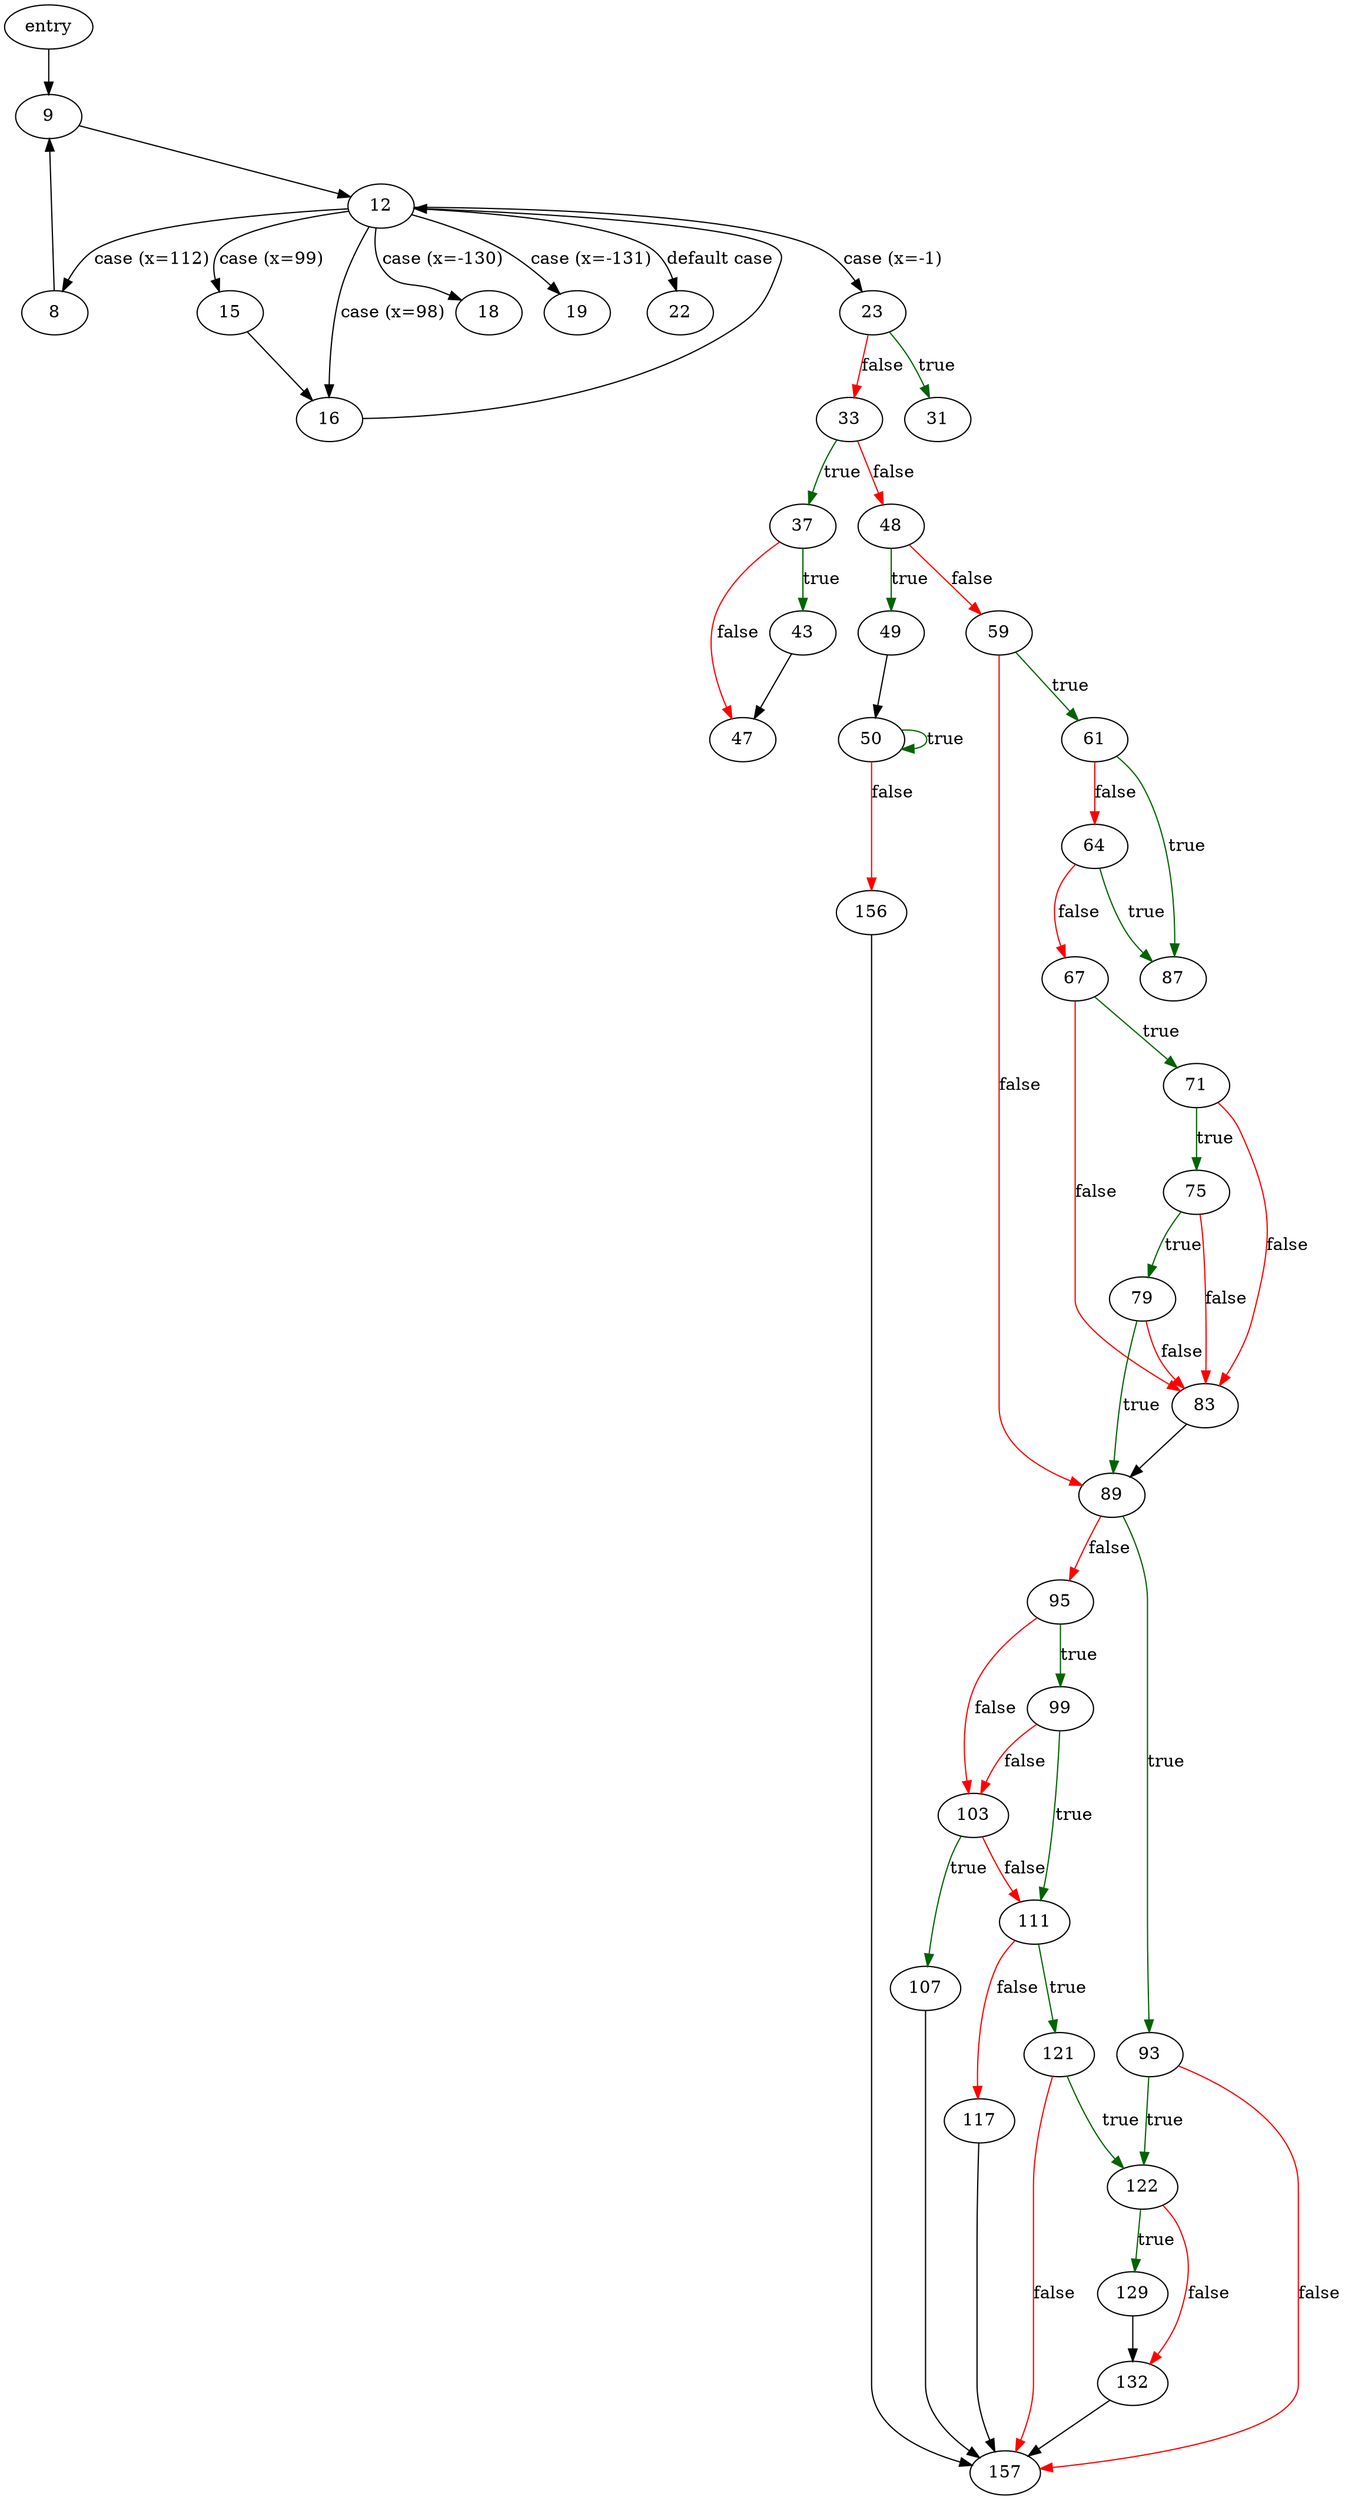 digraph "main" {
	// Node definitions.
	2 [label=entry];
	8;
	9;
	12;
	15;
	16;
	18;
	19;
	22;
	23;
	31;
	33;
	37;
	43;
	47;
	48;
	49;
	50;
	59;
	61;
	64;
	67;
	71;
	75;
	79;
	83;
	87;
	89;
	93;
	95;
	99;
	103;
	107;
	111;
	117;
	121;
	122;
	129;
	132;
	156;
	157;

	// Edge definitions.
	2 -> 9;
	8 -> 9;
	9 -> 12;
	12 -> 8 [label="case (x=112)"];
	12 -> 15 [label="case (x=99)"];
	12 -> 16 [label="case (x=98)"];
	12 -> 18 [label="case (x=-130)"];
	12 -> 19 [label="case (x=-131)"];
	12 -> 22 [label="default case"];
	12 -> 23 [label="case (x=-1)"];
	15 -> 16;
	16 -> 12;
	23 -> 31 [
		color=darkgreen
		label=true
	];
	23 -> 33 [
		color=red
		label=false
	];
	33 -> 37 [
		color=darkgreen
		label=true
	];
	33 -> 48 [
		color=red
		label=false
	];
	37 -> 43 [
		color=darkgreen
		label=true
	];
	37 -> 47 [
		color=red
		label=false
	];
	43 -> 47;
	48 -> 49 [
		color=darkgreen
		label=true
	];
	48 -> 59 [
		color=red
		label=false
	];
	49 -> 50;
	50 -> 50 [
		color=darkgreen
		label=true
	];
	50 -> 156 [
		color=red
		label=false
	];
	59 -> 61 [
		color=darkgreen
		label=true
	];
	59 -> 89 [
		color=red
		label=false
	];
	61 -> 64 [
		color=red
		label=false
	];
	61 -> 87 [
		color=darkgreen
		label=true
	];
	64 -> 67 [
		color=red
		label=false
	];
	64 -> 87 [
		color=darkgreen
		label=true
	];
	67 -> 71 [
		color=darkgreen
		label=true
	];
	67 -> 83 [
		color=red
		label=false
	];
	71 -> 75 [
		color=darkgreen
		label=true
	];
	71 -> 83 [
		color=red
		label=false
	];
	75 -> 79 [
		color=darkgreen
		label=true
	];
	75 -> 83 [
		color=red
		label=false
	];
	79 -> 83 [
		color=red
		label=false
	];
	79 -> 89 [
		color=darkgreen
		label=true
	];
	83 -> 89;
	89 -> 93 [
		color=darkgreen
		label=true
	];
	89 -> 95 [
		color=red
		label=false
	];
	93 -> 122 [
		color=darkgreen
		label=true
	];
	93 -> 157 [
		color=red
		label=false
	];
	95 -> 99 [
		color=darkgreen
		label=true
	];
	95 -> 103 [
		color=red
		label=false
	];
	99 -> 103 [
		color=red
		label=false
	];
	99 -> 111 [
		color=darkgreen
		label=true
	];
	103 -> 107 [
		color=darkgreen
		label=true
	];
	103 -> 111 [
		color=red
		label=false
	];
	107 -> 157;
	111 -> 117 [
		color=red
		label=false
	];
	111 -> 121 [
		color=darkgreen
		label=true
	];
	117 -> 157;
	121 -> 122 [
		color=darkgreen
		label=true
	];
	121 -> 157 [
		color=red
		label=false
	];
	122 -> 129 [
		color=darkgreen
		label=true
	];
	122 -> 132 [
		color=red
		label=false
	];
	129 -> 132;
	132 -> 157;
	156 -> 157;
}